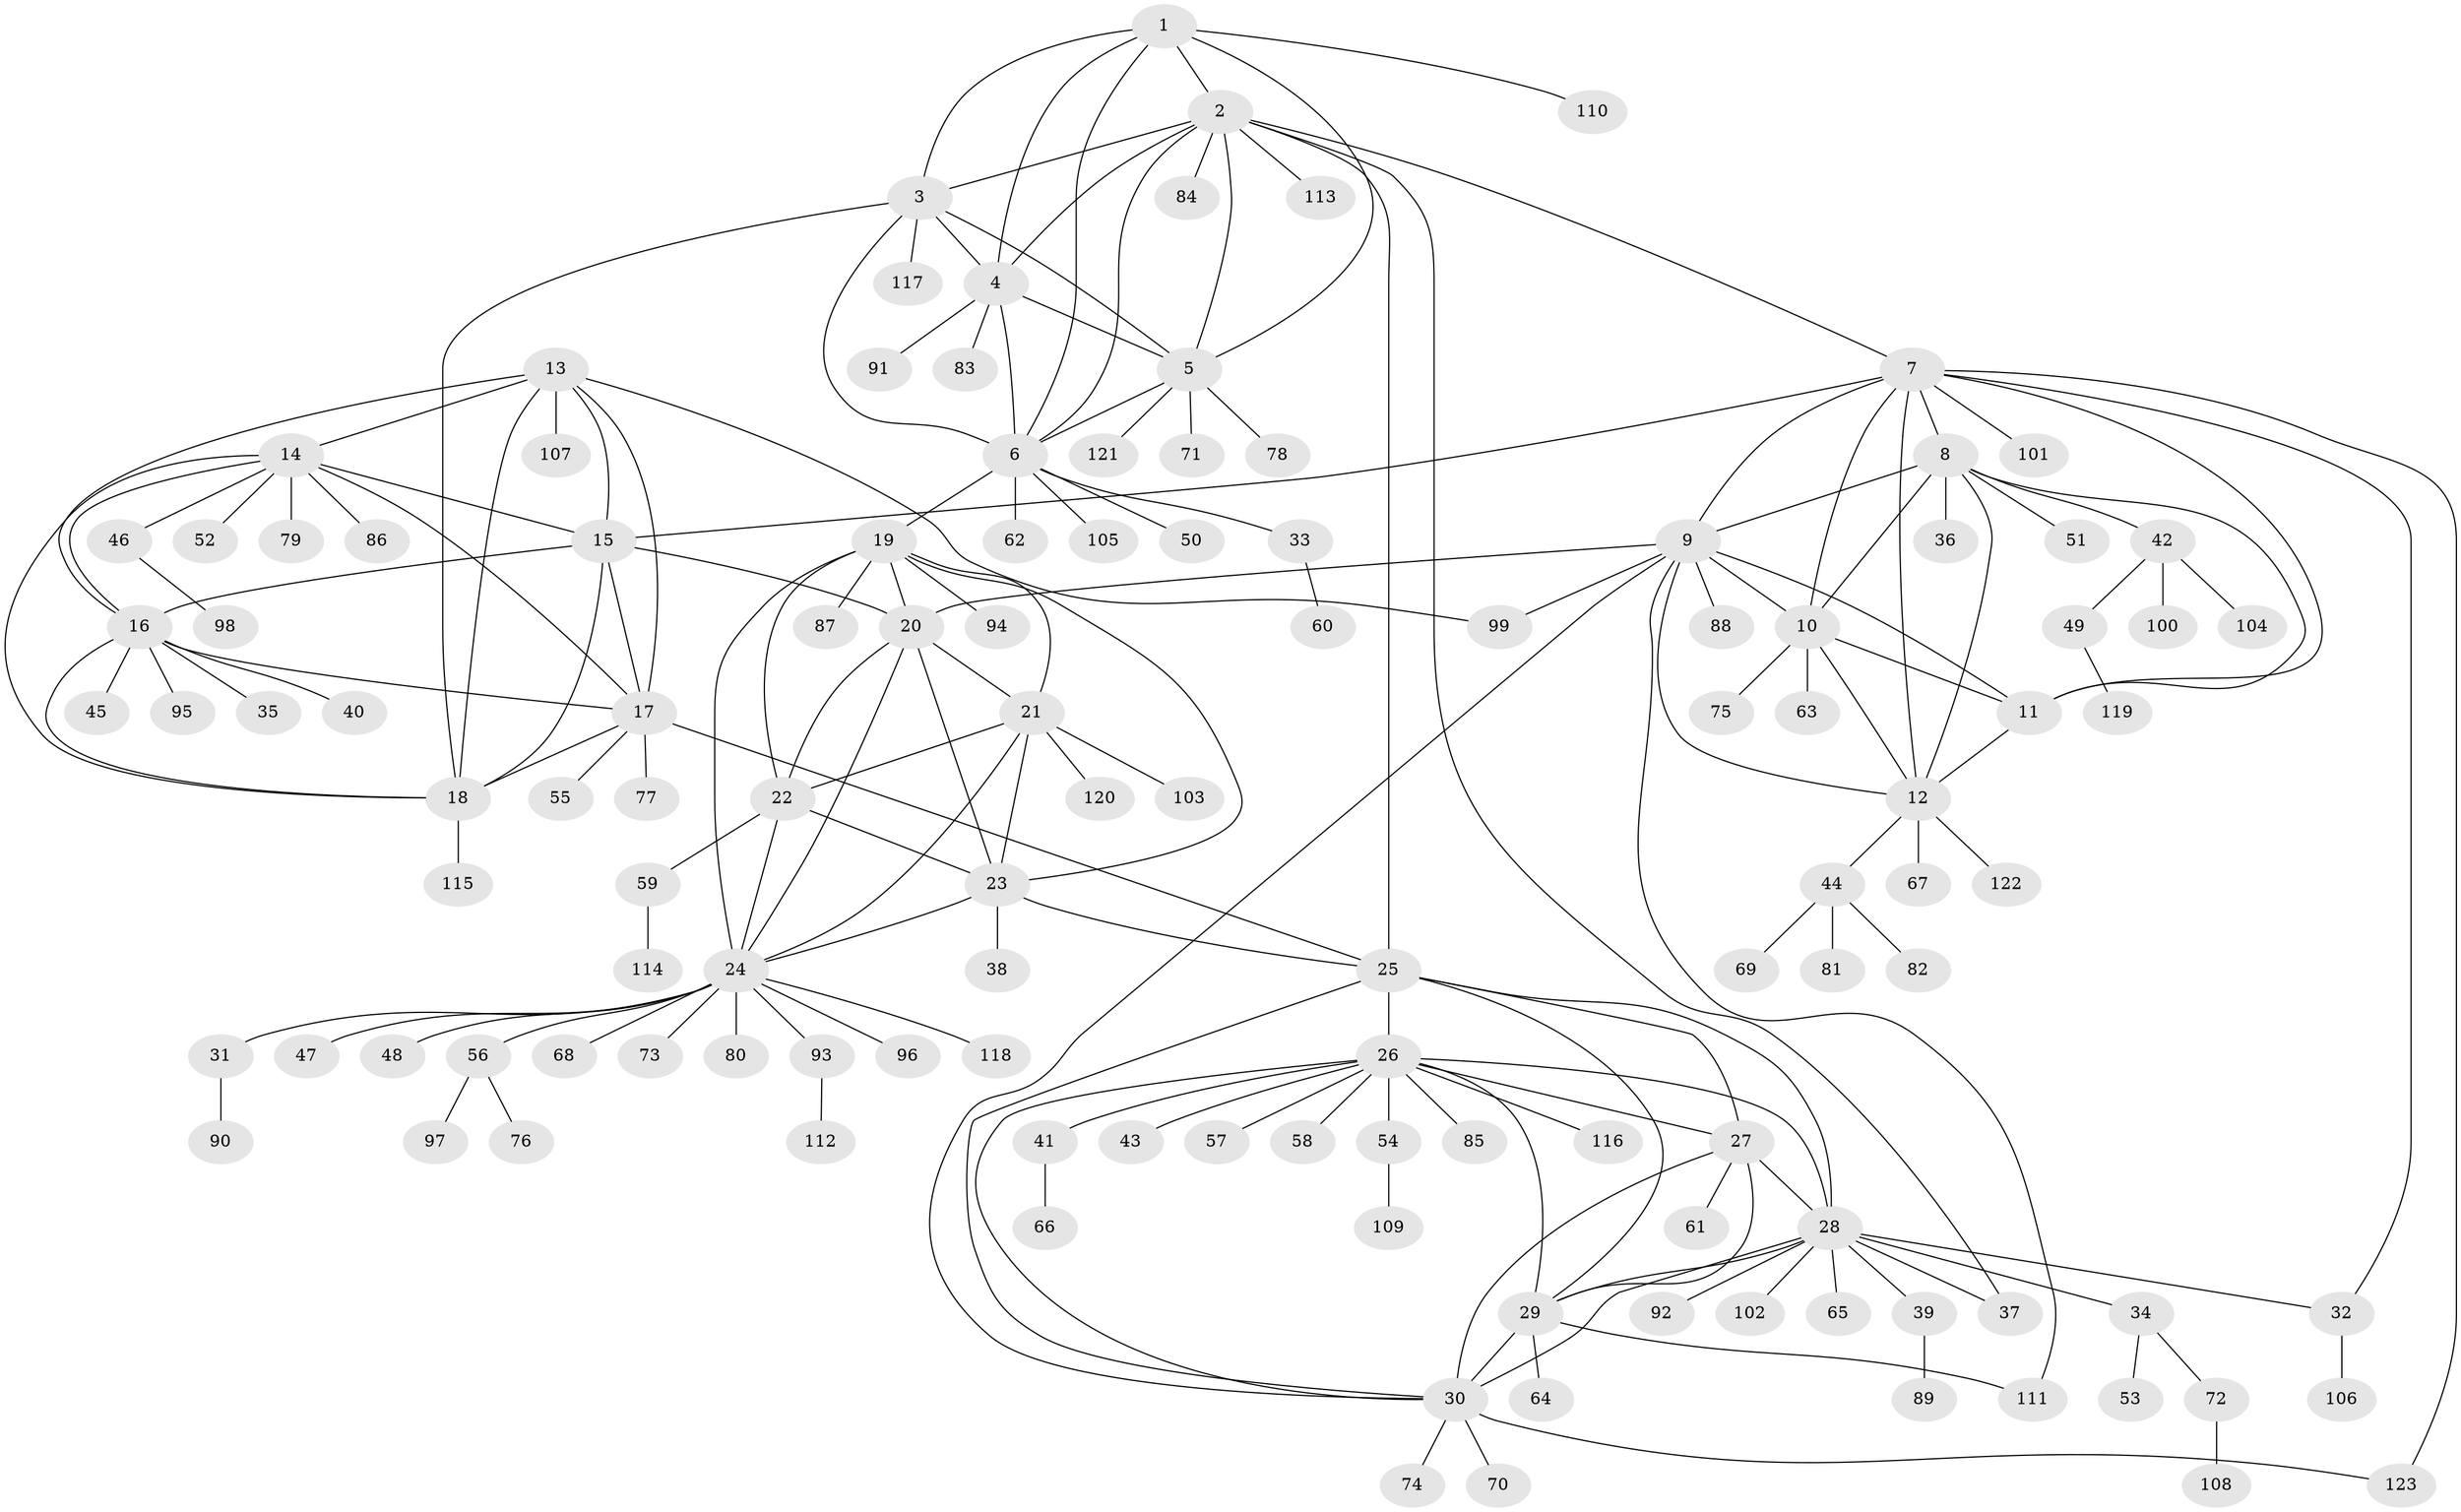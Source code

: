 // coarse degree distribution, {5: 0.03260869565217391, 9: 0.03260869565217391, 11: 0.021739130434782608, 6: 0.05434782608695652, 8: 0.021739130434782608, 10: 0.03260869565217391, 7: 0.03260869565217391, 4: 0.010869565217391304, 13: 0.010869565217391304, 12: 0.010869565217391304, 2: 0.043478260869565216, 1: 0.6739130434782609, 3: 0.021739130434782608}
// Generated by graph-tools (version 1.1) at 2025/52/02/27/25 19:52:20]
// undirected, 123 vertices, 183 edges
graph export_dot {
graph [start="1"]
  node [color=gray90,style=filled];
  1;
  2;
  3;
  4;
  5;
  6;
  7;
  8;
  9;
  10;
  11;
  12;
  13;
  14;
  15;
  16;
  17;
  18;
  19;
  20;
  21;
  22;
  23;
  24;
  25;
  26;
  27;
  28;
  29;
  30;
  31;
  32;
  33;
  34;
  35;
  36;
  37;
  38;
  39;
  40;
  41;
  42;
  43;
  44;
  45;
  46;
  47;
  48;
  49;
  50;
  51;
  52;
  53;
  54;
  55;
  56;
  57;
  58;
  59;
  60;
  61;
  62;
  63;
  64;
  65;
  66;
  67;
  68;
  69;
  70;
  71;
  72;
  73;
  74;
  75;
  76;
  77;
  78;
  79;
  80;
  81;
  82;
  83;
  84;
  85;
  86;
  87;
  88;
  89;
  90;
  91;
  92;
  93;
  94;
  95;
  96;
  97;
  98;
  99;
  100;
  101;
  102;
  103;
  104;
  105;
  106;
  107;
  108;
  109;
  110;
  111;
  112;
  113;
  114;
  115;
  116;
  117;
  118;
  119;
  120;
  121;
  122;
  123;
  1 -- 2;
  1 -- 3;
  1 -- 4;
  1 -- 5;
  1 -- 6;
  1 -- 110;
  2 -- 3;
  2 -- 4;
  2 -- 5;
  2 -- 6;
  2 -- 7;
  2 -- 25;
  2 -- 37;
  2 -- 84;
  2 -- 113;
  3 -- 4;
  3 -- 5;
  3 -- 6;
  3 -- 18;
  3 -- 117;
  4 -- 5;
  4 -- 6;
  4 -- 83;
  4 -- 91;
  5 -- 6;
  5 -- 71;
  5 -- 78;
  5 -- 121;
  6 -- 19;
  6 -- 33;
  6 -- 50;
  6 -- 62;
  6 -- 105;
  7 -- 8;
  7 -- 9;
  7 -- 10;
  7 -- 11;
  7 -- 12;
  7 -- 15;
  7 -- 32;
  7 -- 101;
  7 -- 123;
  8 -- 9;
  8 -- 10;
  8 -- 11;
  8 -- 12;
  8 -- 36;
  8 -- 42;
  8 -- 51;
  9 -- 10;
  9 -- 11;
  9 -- 12;
  9 -- 20;
  9 -- 30;
  9 -- 88;
  9 -- 99;
  9 -- 111;
  10 -- 11;
  10 -- 12;
  10 -- 63;
  10 -- 75;
  11 -- 12;
  12 -- 44;
  12 -- 67;
  12 -- 122;
  13 -- 14;
  13 -- 15;
  13 -- 16;
  13 -- 17;
  13 -- 18;
  13 -- 99;
  13 -- 107;
  14 -- 15;
  14 -- 16;
  14 -- 17;
  14 -- 18;
  14 -- 46;
  14 -- 52;
  14 -- 79;
  14 -- 86;
  15 -- 16;
  15 -- 17;
  15 -- 18;
  15 -- 20;
  16 -- 17;
  16 -- 18;
  16 -- 35;
  16 -- 40;
  16 -- 45;
  16 -- 95;
  17 -- 18;
  17 -- 25;
  17 -- 55;
  17 -- 77;
  18 -- 115;
  19 -- 20;
  19 -- 21;
  19 -- 22;
  19 -- 23;
  19 -- 24;
  19 -- 87;
  19 -- 94;
  20 -- 21;
  20 -- 22;
  20 -- 23;
  20 -- 24;
  21 -- 22;
  21 -- 23;
  21 -- 24;
  21 -- 103;
  21 -- 120;
  22 -- 23;
  22 -- 24;
  22 -- 59;
  23 -- 24;
  23 -- 25;
  23 -- 38;
  24 -- 31;
  24 -- 47;
  24 -- 48;
  24 -- 56;
  24 -- 68;
  24 -- 73;
  24 -- 80;
  24 -- 93;
  24 -- 96;
  24 -- 118;
  25 -- 26;
  25 -- 27;
  25 -- 28;
  25 -- 29;
  25 -- 30;
  26 -- 27;
  26 -- 28;
  26 -- 29;
  26 -- 30;
  26 -- 41;
  26 -- 43;
  26 -- 54;
  26 -- 57;
  26 -- 58;
  26 -- 85;
  26 -- 116;
  27 -- 28;
  27 -- 29;
  27 -- 30;
  27 -- 61;
  28 -- 29;
  28 -- 30;
  28 -- 32;
  28 -- 34;
  28 -- 37;
  28 -- 39;
  28 -- 65;
  28 -- 92;
  28 -- 102;
  29 -- 30;
  29 -- 64;
  29 -- 111;
  30 -- 70;
  30 -- 74;
  30 -- 123;
  31 -- 90;
  32 -- 106;
  33 -- 60;
  34 -- 53;
  34 -- 72;
  39 -- 89;
  41 -- 66;
  42 -- 49;
  42 -- 100;
  42 -- 104;
  44 -- 69;
  44 -- 81;
  44 -- 82;
  46 -- 98;
  49 -- 119;
  54 -- 109;
  56 -- 76;
  56 -- 97;
  59 -- 114;
  72 -- 108;
  93 -- 112;
}
